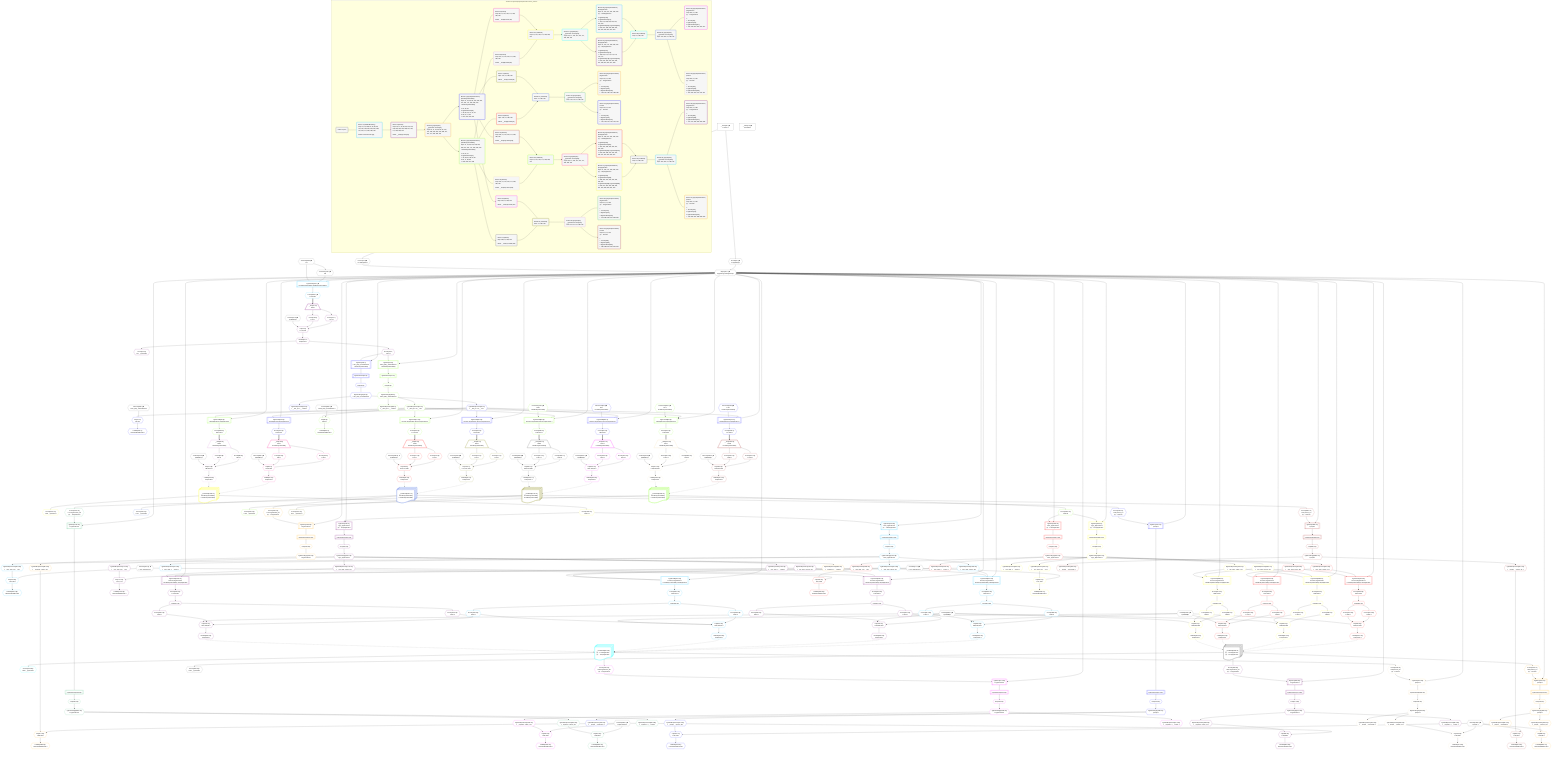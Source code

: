 %%{init: {'themeVariables': { 'fontSize': '12px'}}}%%
graph TD
    classDef path fill:#eee,stroke:#000,color:#000
    classDef plan fill:#fff,stroke-width:1px,color:#000
    classDef itemplan fill:#fff,stroke-width:2px,color:#000
    classDef unbatchedplan fill:#dff,stroke-width:1px,color:#000
    classDef sideeffectplan fill:#fcc,stroke-width:2px,color:#000
    classDef bucket fill:#f6f6f6,color:#000,stroke-width:2px,text-align:left

    subgraph "Buckets for queries/polymorphic/vulns.union_owners"
    Bucket0("Bucket 0 (root)"):::bucket
    Bucket1("Bucket 1 (nullableBoundary)<br />Deps: 11, 12, 538, 19, 39, 56, 95, 123, 100, 128, 235, 263, 240, 268, 157, 291, 171, 296, 185, 190<br /><br />ROOT Connectionᐸ8ᐳ[12]"):::bucket
    Bucket2("Bucket 2 (listItem)<br />Deps: 19, 11, 39, 56, 95, 123, 100, 128, 235, 263, 240, 268, 157, 291, 171, 296, 185, 190<br /><br />ROOT __Item{2}ᐸ529ᐳ[15]"):::bucket
    Bucket3("Bucket 3 (polymorphic)<br />__typename: Access[22]<br />Deps: 22, 11, 23, 39, 56, 95, 123, 100, 128, 235, 263, 240, 268, 157, 291, 171, 296, 185, 190"):::bucket
    Bucket4("Bucket 4 (polymorphicPartition)<br />|FirstPartyVulnerability<br />Deps: 11, 23, 39, 95, 123, 235, 263, 157, 291, 171, 296, 185, 190<br />ᐳFirstPartyVulnerability<br /><br />1: 24, 48, 53<br />2: PgSelectRows[29]<br />ᐳ: 28, 30, 40, 41, 42, 43<br />3: 49, 54, 77, 80<br />ᐳ: 521, 522, 523, 524"):::bucket
    Bucket5("Bucket 5 (polymorphicPartition)<br />|ThirdPartyVulnerability<br />Deps: 11, 23, 56, 100, 128, 240, 268, 157, 291, 171, 296, 185, 190<br />ᐳThirdPartyVulnerability<br /><br />1: 32, 65, 70<br />2: PgSelectRows[37]<br />ᐳ: 36, 38, 57, 58, 59, 60<br />3: 66, 71, 83, 86<br />ᐳ: 525, 526, 527, 528"):::bucket
    Bucket6("Bucket 6 (listItem)<br />Deps: 95, 11, 157, 291, 171, 296, 185, 190<br /><br />ROOT __Item{6}ᐸ521ᐳ[78]"):::bucket
    Bucket7("Bucket 7 (listItem)<br />Deps: 123, 11, 185, 190<br /><br />ROOT __Item{7}ᐸ522ᐳ[81]"):::bucket
    Bucket8("Bucket 8 (listItem)<br />Deps: 100, 11, 157, 291, 171, 296, 185, 190<br /><br />ROOT __Item{8}ᐸ525ᐳ[84]"):::bucket
    Bucket9("Bucket 9 (listItem)<br />Deps: 128, 11, 185, 190<br /><br />ROOT __Item{9}ᐸ526ᐳ[87]"):::bucket
    Bucket10("Bucket 10 (combined)<br />Deps: 11, 157, 291, 171, 296, 185, 190"):::bucket
    Bucket11("Bucket 11 (polymorphic)<br />__typename: Access[104]<br />Deps: 104, 11, 105, 157, 291, 171, 296, 185, 190"):::bucket
    Bucket12("Bucket 12 (combined)<br />Deps: 11, 185, 190"):::bucket
    Bucket13("Bucket 13 (polymorphic)<br />__typename: Access[132]<br />Deps: 132, 131, 11, 185, 190"):::bucket
    Bucket14("Bucket 14 (listItem)<br />Deps: 235, 11, 157, 291, 171, 296, 185, 190<br /><br />ROOT __Item{14}ᐸ523ᐳ[149]"):::bucket
    Bucket15("Bucket 15 (listItem)<br />Deps: 263, 11, 185, 190<br /><br />ROOT __Item{15}ᐸ524ᐳ[151]"):::bucket
    Bucket16("Bucket 16 (listItem)<br />Deps: 240, 11, 157, 291, 171, 296, 185, 190<br /><br />ROOT __Item{16}ᐸ527ᐳ[153]"):::bucket
    Bucket17("Bucket 17 (listItem)<br />Deps: 268, 11, 185, 190<br /><br />ROOT __Item{17}ᐸ528ᐳ[155]"):::bucket
    Bucket18("Bucket 18 (polymorphicPartition)<br />|AwsApplication<br />Deps: 11, 105, 157, 291, 185, 190<br />(2) ...ᐳAwsApplication<br /><br />1: PgSelect[106]<br />2: PgSelectRows[111]<br />ᐳ: 110, 112, 158, 159, 160, 161, 162, 163<br />3: PgUnionAll[164], PgUnionAll[202]<br />ᐳ: 530, 531, 168, 206, 289, 290, 292, 293, 299, 300, 302, 303"):::bucket
    Bucket19("Bucket 19 (polymorphicPartition)<br />|GcpApplication<br />Deps: 11, 105, 171, 296, 185, 190<br />(2) ...ᐳGcpApplication<br /><br />1: PgSelect[114]<br />2: PgSelectRows[119]<br />ᐳ: 118, 120, 172, 173, 174, 175, 176, 177<br />3: PgUnionAll[178], PgUnionAll[216]<br />ᐳ: 532, 533, 182, 220, 294, 295, 297, 298, 304, 305, 307, 308"):::bucket
    Bucket20("Bucket 20 (polymorphicPartition)<br />|Organization<br />Deps: 131, 11, 185<br />(2) ...ᐳOrganization<br /><br />1: <br />ᐳ: Access[133]<br />2: PgSelect[134]<br />3: PgSelectRows[139]<br />ᐳ: 138, 140, 186, 187, 188, 189"):::bucket
    Bucket21("Bucket 21 (polymorphicPartition)<br />|Person<br />Deps: 131, 11, 190<br />(2) ...ᐳPerson<br /><br />1: <br />ᐳ: Access[141]<br />2: PgSelect[142]<br />3: PgSelectRows[147]<br />ᐳ: 146, 148, 191, 192, 193, 194"):::bucket
    Bucket22("Bucket 22 (combined)<br />Deps: 11, 157, 291, 171, 296, 185, 190"):::bucket
    Bucket23("Bucket 23 (polymorphic)<br />__typename: Access[244]<br />Deps: 244, 11, 245, 157, 291, 171, 296, 185, 190"):::bucket
    Bucket24("Bucket 24 (combined)<br />Deps: 11, 185, 190"):::bucket
    Bucket25("Bucket 25 (polymorphic)<br />__typename: Access[272]<br />Deps: 272, 271, 11, 185, 190"):::bucket
    Bucket26("Bucket 26 (polymorphicPartition)<br />|AwsApplication<br />Deps: 11, 245, 157, 291, 185, 190<br />(2) ...ᐳAwsApplication<br /><br />1: PgSelect[246]<br />2: PgSelectRows[251]<br />ᐳ: 250, 252, 328, 329, 330, 331, 332, 333<br />3: PgUnionAll[334], PgUnionAll[372]<br />ᐳ: 534, 535, 338, 376, 443, 444, 446, 447, 453, 454, 456, 457"):::bucket
    Bucket27("Bucket 27 (polymorphicPartition)<br />|GcpApplication<br />Deps: 11, 245, 171, 296, 185, 190<br />(2) ...ᐳGcpApplication<br /><br />1: PgSelect[254]<br />2: PgSelectRows[259]<br />ᐳ: 258, 260, 342, 343, 344, 345, 346, 347<br />3: PgUnionAll[348], PgUnionAll[386]<br />ᐳ: 536, 537, 352, 390, 448, 449, 451, 452, 458, 459, 461, 462"):::bucket
    Bucket28("Bucket 28 (combined)<br />Deps: 11, 185, 190"):::bucket
    Bucket29("Bucket 29 (polymorphic)<br />__typename: Access[310]<br />Deps: 310, 309, 11, 185, 190"):::bucket
    Bucket30("Bucket 30 (polymorphicPartition)<br />|Organization<br />Deps: 271, 11, 185<br />(2) ...ᐳOrganization<br /><br />1: <br />ᐳ: Access[273]<br />2: PgSelect[274]<br />3: PgSelectRows[279]<br />ᐳ: 278, 280, 356, 357, 358, 359"):::bucket
    Bucket31("Bucket 31 (polymorphicPartition)<br />|Person<br />Deps: 271, 11, 190<br />(2) ...ᐳPerson<br /><br />1: <br />ᐳ: Access[281]<br />2: PgSelect[282]<br />3: PgSelectRows[287]<br />ᐳ: 286, 288, 361, 362, 363, 364"):::bucket
    Bucket32("Bucket 32 (polymorphicPartition)<br />|Organization<br />Deps: 309, 11, 185<br />(4) ...ᐳOrganization<br /><br />1: <br />ᐳ: Access[311]<br />2: PgSelect[312]<br />3: PgSelectRows[317]<br />ᐳ: 316, 318, 404, 405, 406, 407"):::bucket
    Bucket33("Bucket 33 (polymorphicPartition)<br />|Person<br />Deps: 309, 11, 190<br />(4) ...ᐳPerson<br /><br />1: <br />ᐳ: Access[319]<br />2: PgSelect[320]<br />3: PgSelectRows[325]<br />ᐳ: 324, 326, 409, 410, 411, 412"):::bucket
    Bucket34("Bucket 34 (combined)<br />Deps: 11, 185, 190"):::bucket
    Bucket35("Bucket 35 (polymorphic)<br />__typename: Access[464]<br />Deps: 464, 463, 11, 185, 190"):::bucket
    Bucket36("Bucket 36 (polymorphicPartition)<br />|Organization<br />Deps: 463, 11, 185<br />(4) ...ᐳOrganization<br /><br />1: <br />ᐳ: Access[465]<br />2: PgSelect[466]<br />3: PgSelectRows[471]<br />ᐳ: 470, 472, 482, 483, 484, 485"):::bucket
    Bucket37("Bucket 37 (polymorphicPartition)<br />|Person<br />Deps: 463, 11, 190<br />(4) ...ᐳPerson<br /><br />1: <br />ᐳ: Access[473]<br />2: PgSelect[474]<br />3: PgSelectRows[479]<br />ᐳ: 478, 480, 487, 488, 489, 490"):::bucket
    end
    Bucket0 --> Bucket1
    Bucket1 --> Bucket2
    Bucket2 --> Bucket3
    Bucket3 --> Bucket4 & Bucket5
    Bucket4 --> Bucket6 & Bucket7 & Bucket14 & Bucket15
    Bucket5 --> Bucket8 & Bucket9 & Bucket16 & Bucket17
    Bucket6 --> Bucket10
    Bucket7 --> Bucket12
    Bucket8 --> Bucket10
    Bucket9 --> Bucket12
    Bucket10 --> Bucket11
    Bucket11 --> Bucket18 & Bucket19
    Bucket12 --> Bucket13
    Bucket13 --> Bucket20 & Bucket21
    Bucket14 --> Bucket22
    Bucket15 --> Bucket24
    Bucket16 --> Bucket22
    Bucket17 --> Bucket24
    Bucket18 --> Bucket28
    Bucket19 --> Bucket28
    Bucket22 --> Bucket23
    Bucket23 --> Bucket26 & Bucket27
    Bucket24 --> Bucket25
    Bucket25 --> Bucket30 & Bucket31
    Bucket26 --> Bucket34
    Bucket27 --> Bucket34
    Bucket28 --> Bucket29
    Bucket29 --> Bucket32 & Bucket33
    Bucket34 --> Bucket35
    Bucket35 --> Bucket36 & Bucket37

    %% plan dependencies
    Object11{{"Object[11∈0] ➊<br />ᐸ{pgSettings,withPgClient}ᐳ"}}:::plan
    Access9{{"Access[9∈0] ➊<br />ᐸ2.pgSettingsᐳ"}}:::plan
    Access10{{"Access[10∈0] ➊<br />ᐸ2.withPgClientᐳ"}}:::plan
    Access9 & Access10 --> Object11
    __Value2["__Value[2∈0] ➊<br />ᐸcontextᐳ"]:::plan
    __Value2 --> Access9
    __Value2 --> Access10
    Connection12{{"Connection[12∈0] ➊<br />ᐸ8ᐳ"}}:::plan
    Constant538{{"Constant[538∈0] ➊<br />ᐸ2ᐳ"}}:::plan
    Constant538 --> Connection12
    __Value4["__Value[4∈0] ➊<br />ᐸrootValueᐳ"]:::plan
    Constant19{{"Constant[19∈0] ➊<br />ᐸ[HIDDEN]ᐳ"}}:::plan
    Constant39{{"Constant[39∈0] ➊<br />ᐸ'first_party_vulnerabilities'ᐳ"}}:::plan
    Constant56{{"Constant[56∈0] ➊<br />ᐸ'third_party_vulnerabilities'ᐳ"}}:::plan
    Constant95{{"Constant[95∈0] ➊<br />ᐸ[HIDDEN]ᐳ"}}:::plan
    Constant100{{"Constant[100∈0] ➊<br />ᐸ[HIDDEN]ᐳ"}}:::plan
    Constant123{{"Constant[123∈0] ➊<br />ᐸ[HIDDEN]ᐳ"}}:::plan
    Constant128{{"Constant[128∈0] ➊<br />ᐸ[HIDDEN]ᐳ"}}:::plan
    Constant157{{"Constant[157∈0] ➊<br />ᐸ'aws_applications'ᐳ"}}:::plan
    Constant171{{"Constant[171∈0] ➊<br />ᐸ'gcp_applications'ᐳ"}}:::plan
    Constant185{{"Constant[185∈0] ➊<br />ᐸ'organizations'ᐳ"}}:::plan
    Constant190{{"Constant[190∈0] ➊<br />ᐸ'people'ᐳ"}}:::plan
    Constant235{{"Constant[235∈0] ➊<br />ᐸ[HIDDEN]ᐳ"}}:::plan
    Constant240{{"Constant[240∈0] ➊<br />ᐸ[HIDDEN]ᐳ"}}:::plan
    Constant263{{"Constant[263∈0] ➊<br />ᐸ[HIDDEN]ᐳ"}}:::plan
    Constant268{{"Constant[268∈0] ➊<br />ᐸ[HIDDEN]ᐳ"}}:::plan
    Constant291{{"Constant[291∈0] ➊<br />ᐸ[HIDDEN]ᐳ"}}:::plan
    Constant296{{"Constant[296∈0] ➊<br />ᐸ[HIDDEN]ᐳ"}}:::plan
    PgUnionAll13[["PgUnionAll[13∈1] ➊<br />ᐸFirstPartyVulnerability,ThirdPartyVulnerabilityᐳ"]]:::plan
    Object11 & Connection12 & Constant538 --> PgUnionAll13
    Access529{{"Access[529∈1] ➊<br />ᐸ13.itemsᐳ"}}:::plan
    PgUnionAll13 --> Access529
    List20{{"List[20∈2]<br />ᐸ17,18,19ᐳ"}}:::plan
    Access17{{"Access[17∈2]<br />ᐸ15.0ᐳ"}}:::plan
    Access18{{"Access[18∈2]<br />ᐸ15.1ᐳ"}}:::plan
    Access17 & Access18 & Constant19 --> List20
    __Item15[/"__Item[15∈2]<br />ᐸ529ᐳ"\]:::itemplan
    Access529 ==> __Item15
    __Item15 --> Access17
    __Item15 --> Access18
    Lambda21{{"Lambda[21∈2]<br />ᐸtoSpecifierᐳ"}}:::plan
    List20 --> Lambda21
    Access22{{"Access[22∈2]<br />ᐸ21.__typenameᐳ"}}:::plan
    Lambda21 --> Access22
    Access23{{"Access[23∈2]<br />ᐸ21.idᐳ"}}:::plan
    Lambda21 --> Access23
    PgUnionAll77[["PgUnionAll[77∈4]^<br />ᐸAwsApplication,GcpApplicationᐳ"]]:::plan
    PgClassExpression40{{"PgClassExpression[40∈4]^<br />ᐸ__first_pa...ies__.”id”ᐳ"}}:::plan
    Connection48{{"Connection[48∈4] ➊<br />ᐸ44ᐳ<br />ᐳFirstPartyVulnerability"}}:::plan
    Object11 & PgClassExpression40 & Connection48 --> PgUnionAll77
    PgUnionAll80[["PgUnionAll[80∈4]^<br />ᐸPerson,Organization,Person,Organizationᐳ"]]:::plan
    Connection53{{"Connection[53∈4] ➊<br />ᐸ51ᐳ<br />ᐳFirstPartyVulnerability"}}:::plan
    Object11 & PgClassExpression40 & Connection53 --> PgUnionAll80
    PgSelect24[["PgSelect[24∈4]<br />ᐸfirst_party_vulnerabilitiesᐳ<br />ᐳFirstPartyVulnerability"]]:::plan
    Object11 & Access23 --> PgSelect24
    List41{{"List[41∈4]^<br />ᐸ39,40ᐳ"}}:::plan
    Constant39 & PgClassExpression40 --> List41
    PgUnionAll49[["PgUnionAll[49∈4]^<br />ᐸAwsApplication,GcpApplicationᐳ"]]:::plan
    Object11 & PgClassExpression40 --> PgUnionAll49
    PgUnionAll54[["PgUnionAll[54∈4]^<br />ᐸPerson,Organization,Person,Organizationᐳ"]]:::plan
    Object11 & PgClassExpression40 --> PgUnionAll54
    First28{{"First[28∈4]^"}}:::plan
    PgSelectRows29[["PgSelectRows[29∈4]^"]]:::plan
    PgSelectRows29 --> First28
    PgSelect24 --> PgSelectRows29
    PgSelectSingle30{{"PgSelectSingle[30∈4]^<br />ᐸfirst_party_vulnerabilitiesᐳ"}}:::plan
    First28 --> PgSelectSingle30
    PgSelectSingle30 --> PgClassExpression40
    Lambda42{{"Lambda[42∈4]^<br />ᐸbase64JSONEncodeᐳ"}}:::plan
    List41 --> Lambda42
    PgClassExpression43{{"PgClassExpression[43∈4]^<br />ᐸ__first_pa...s__.”name”ᐳ"}}:::plan
    PgSelectSingle30 --> PgClassExpression43
    Access521{{"Access[521∈4]^<br />ᐸ49.itemsᐳ"}}:::plan
    PgUnionAll49 --> Access521
    Access522{{"Access[522∈4]^<br />ᐸ54.itemsᐳ"}}:::plan
    PgUnionAll54 --> Access522
    Access523{{"Access[523∈4]^<br />ᐸ77.itemsᐳ"}}:::plan
    PgUnionAll77 --> Access523
    Access524{{"Access[524∈4]^<br />ᐸ80.itemsᐳ"}}:::plan
    PgUnionAll80 --> Access524
    PgUnionAll83[["PgUnionAll[83∈5]^<br />ᐸAwsApplication,GcpApplicationᐳ"]]:::plan
    PgClassExpression57{{"PgClassExpression[57∈5]^<br />ᐸ__third_pa...ies__.”id”ᐳ"}}:::plan
    Connection65{{"Connection[65∈5] ➊<br />ᐸ61ᐳ<br />ᐳThirdPartyVulnerability"}}:::plan
    Object11 & PgClassExpression57 & Connection65 --> PgUnionAll83
    PgUnionAll86[["PgUnionAll[86∈5]^<br />ᐸPerson,Organization,Person,Organizationᐳ"]]:::plan
    Connection70{{"Connection[70∈5] ➊<br />ᐸ68ᐳ<br />ᐳThirdPartyVulnerability"}}:::plan
    Object11 & PgClassExpression57 & Connection70 --> PgUnionAll86
    PgSelect32[["PgSelect[32∈5]<br />ᐸthird_party_vulnerabilitiesᐳ<br />ᐳThirdPartyVulnerability"]]:::plan
    Object11 & Access23 --> PgSelect32
    List58{{"List[58∈5]^<br />ᐸ56,57ᐳ"}}:::plan
    Constant56 & PgClassExpression57 --> List58
    PgUnionAll66[["PgUnionAll[66∈5]^<br />ᐸAwsApplication,GcpApplicationᐳ"]]:::plan
    Object11 & PgClassExpression57 --> PgUnionAll66
    PgUnionAll71[["PgUnionAll[71∈5]^<br />ᐸPerson,Organization,Person,Organizationᐳ"]]:::plan
    Object11 & PgClassExpression57 --> PgUnionAll71
    First36{{"First[36∈5]^"}}:::plan
    PgSelectRows37[["PgSelectRows[37∈5]^"]]:::plan
    PgSelectRows37 --> First36
    PgSelect32 --> PgSelectRows37
    PgSelectSingle38{{"PgSelectSingle[38∈5]^<br />ᐸthird_party_vulnerabilitiesᐳ"}}:::plan
    First36 --> PgSelectSingle38
    PgSelectSingle38 --> PgClassExpression57
    Lambda59{{"Lambda[59∈5]^<br />ᐸbase64JSONEncodeᐳ"}}:::plan
    List58 --> Lambda59
    PgClassExpression60{{"PgClassExpression[60∈5]^<br />ᐸ__third_pa...s__.”name”ᐳ"}}:::plan
    PgSelectSingle38 --> PgClassExpression60
    Access525{{"Access[525∈5]^<br />ᐸ66.itemsᐳ"}}:::plan
    PgUnionAll66 --> Access525
    Access526{{"Access[526∈5]^<br />ᐸ71.itemsᐳ"}}:::plan
    PgUnionAll71 --> Access526
    Access527{{"Access[527∈5]^<br />ᐸ83.itemsᐳ"}}:::plan
    PgUnionAll83 --> Access527
    Access528{{"Access[528∈5]^<br />ᐸ86.itemsᐳ"}}:::plan
    PgUnionAll86 --> Access528
    List96{{"List[96∈6]^<br />ᐸ93,94,95ᐳ"}}:::plan
    Access93{{"Access[93∈6]^<br />ᐸ78.0ᐳ"}}:::plan
    Access94{{"Access[94∈6]^<br />ᐸ78.1ᐳ"}}:::plan
    Access93 & Access94 & Constant95 --> List96
    __Item78[/"__Item[78∈6]<br />ᐸ521ᐳ<br />ᐳFirstPartyVulnerability"\]:::itemplan
    Access521 ==> __Item78
    __Item78 --> Access93
    __Item78 --> Access94
    Lambda97{{"Lambda[97∈6]^<br />ᐸtoSpecifierᐳ"}}:::plan
    List96 --> Lambda97
    List124{{"List[124∈7]^<br />ᐸ121,122,123ᐳ"}}:::plan
    Access121{{"Access[121∈7]^<br />ᐸ81.0ᐳ"}}:::plan
    Access122{{"Access[122∈7]^<br />ᐸ81.1ᐳ"}}:::plan
    Access121 & Access122 & Constant123 --> List124
    __Item81[/"__Item[81∈7]<br />ᐸ522ᐳ<br />ᐳFirstPartyVulnerability"\]:::itemplan
    Access522 ==> __Item81
    __Item81 --> Access121
    __Item81 --> Access122
    Lambda125{{"Lambda[125∈7]^<br />ᐸtoSpecifierᐳ"}}:::plan
    List124 --> Lambda125
    List101{{"List[101∈8]^<br />ᐸ98,99,100ᐳ"}}:::plan
    Access98{{"Access[98∈8]^<br />ᐸ84.0ᐳ"}}:::plan
    Access99{{"Access[99∈8]^<br />ᐸ84.1ᐳ"}}:::plan
    Access98 & Access99 & Constant100 --> List101
    __Item84[/"__Item[84∈8]<br />ᐸ525ᐳ<br />ᐳThirdPartyVulnerability"\]:::itemplan
    Access525 ==> __Item84
    __Item84 --> Access98
    __Item84 --> Access99
    Lambda102{{"Lambda[102∈8]^<br />ᐸtoSpecifierᐳ"}}:::plan
    List101 --> Lambda102
    List129{{"List[129∈9]^<br />ᐸ126,127,128ᐳ"}}:::plan
    Access126{{"Access[126∈9]^<br />ᐸ87.0ᐳ"}}:::plan
    Access127{{"Access[127∈9]^<br />ᐸ87.1ᐳ"}}:::plan
    Access126 & Access127 & Constant128 --> List129
    __Item87[/"__Item[87∈9]<br />ᐸ526ᐳ<br />ᐳThirdPartyVulnerability"\]:::itemplan
    Access526 ==> __Item87
    __Item87 --> Access126
    __Item87 --> Access127
    Lambda130{{"Lambda[130∈9]^<br />ᐸtoSpecifierᐳ"}}:::plan
    List129 --> Lambda130
    Access104{{"Access[104∈10]^<br />ᐸ103.__typenameᐳ"}}:::plan
    __Value103:::plan@{shape: docs, label: "__Combined[103∈10]<br />ᐳFirstPartyVulnerability<br />ᐳThirdPartyVulnerability"}
    __Value103 --> Access104
    Access105{{"Access[105∈10]^<br />ᐸ103.idᐳ"}}:::plan
    __Value103 --> Access105
    Access132{{"Access[132∈12]^<br />ᐸ131.__typenameᐳ"}}:::plan
    __Value131:::plan@{shape: docs, label: "__Combined[131∈12]<br />ᐳFirstPartyVulnerability<br />ᐳThirdPartyVulnerability"}
    __Value131 --> Access132
    List236{{"List[236∈14]^<br />ᐸ233,234,235ᐳ"}}:::plan
    Access233{{"Access[233∈14]^<br />ᐸ149.0ᐳ"}}:::plan
    Access234{{"Access[234∈14]^<br />ᐸ149.1ᐳ"}}:::plan
    Access233 & Access234 & Constant235 --> List236
    __Item149[/"__Item[149∈14]<br />ᐸ523ᐳ<br />ᐳFirstPartyVulnerability"\]:::itemplan
    Access523 ==> __Item149
    __Item149 --> Access233
    __Item149 --> Access234
    Lambda237{{"Lambda[237∈14]^<br />ᐸtoSpecifierᐳ"}}:::plan
    List236 --> Lambda237
    List264{{"List[264∈15]^<br />ᐸ261,262,263ᐳ"}}:::plan
    Access261{{"Access[261∈15]^<br />ᐸ151.0ᐳ"}}:::plan
    Access262{{"Access[262∈15]^<br />ᐸ151.1ᐳ"}}:::plan
    Access261 & Access262 & Constant263 --> List264
    __Item151[/"__Item[151∈15]<br />ᐸ524ᐳ<br />ᐳFirstPartyVulnerability"\]:::itemplan
    Access524 ==> __Item151
    __Item151 --> Access261
    __Item151 --> Access262
    Lambda265{{"Lambda[265∈15]^<br />ᐸtoSpecifierᐳ"}}:::plan
    List264 --> Lambda265
    List241{{"List[241∈16]^<br />ᐸ238,239,240ᐳ"}}:::plan
    Access238{{"Access[238∈16]^<br />ᐸ153.0ᐳ"}}:::plan
    Access239{{"Access[239∈16]^<br />ᐸ153.1ᐳ"}}:::plan
    Access238 & Access239 & Constant240 --> List241
    __Item153[/"__Item[153∈16]<br />ᐸ527ᐳ<br />ᐳThirdPartyVulnerability"\]:::itemplan
    Access527 ==> __Item153
    __Item153 --> Access238
    __Item153 --> Access239
    Lambda242{{"Lambda[242∈16]^<br />ᐸtoSpecifierᐳ"}}:::plan
    List241 --> Lambda242
    List269{{"List[269∈17]^<br />ᐸ266,267,268ᐳ"}}:::plan
    Access266{{"Access[266∈17]^<br />ᐸ155.0ᐳ"}}:::plan
    Access267{{"Access[267∈17]^<br />ᐸ155.1ᐳ"}}:::plan
    Access266 & Access267 & Constant268 --> List269
    __Item155[/"__Item[155∈17]<br />ᐸ528ᐳ<br />ᐳThirdPartyVulnerability"\]:::itemplan
    Access528 ==> __Item155
    __Item155 --> Access266
    __Item155 --> Access267
    Lambda270{{"Lambda[270∈17]^<br />ᐸtoSpecifierᐳ"}}:::plan
    List269 --> Lambda270
    PgUnionAll164[["PgUnionAll[164∈18]<br />ᐸPerson,Organizationᐳ<br />ᐳFirstPartyVulnerabilityᐳAwsApplication"]]:::plan
    PgClassExpression162{{"PgClassExpression[162∈18]^<br />ᐸ__aws_appl...person_id”ᐳ"}}:::plan
    PgClassExpression163{{"PgClassExpression[163∈18]^<br />ᐸ__aws_appl...zation_id”ᐳ"}}:::plan
    Object11 & PgClassExpression162 & PgClassExpression163 --> PgUnionAll164
    PgUnionAll202[["PgUnionAll[202∈18]<br />ᐸPerson,Organizationᐳ<br />ᐳThirdPartyVulnerabilityᐳAwsApplication"]]:::plan
    Object11 & PgClassExpression162 & PgClassExpression163 --> PgUnionAll202
    List292{{"List[292∈18]^<br />ᐸ289,290,291ᐳ"}}:::plan
    Access289{{"Access[289∈18]^<br />ᐸ168.0ᐳ"}}:::plan
    Access290{{"Access[290∈18]^<br />ᐸ168.1ᐳ"}}:::plan
    Access289 & Access290 & Constant291 --> List292
    List302{{"List[302∈18]^<br />ᐸ299,300,291ᐳ"}}:::plan
    Access299{{"Access[299∈18]^<br />ᐸ206.0ᐳ"}}:::plan
    Access300{{"Access[300∈18]^<br />ᐸ206.1ᐳ"}}:::plan
    Access299 & Access300 & Constant291 --> List302
    PgSelect106[["PgSelect[106∈18]<br />ᐸaws_applicationsᐳ<br />(2) ...ᐳAwsApplication"]]:::plan
    Object11 & Access105 --> PgSelect106
    List159{{"List[159∈18]^<br />ᐸ157,158ᐳ"}}:::plan
    PgClassExpression158{{"PgClassExpression[158∈18]^<br />ᐸ__aws_appl...ons__.”id”ᐳ"}}:::plan
    Constant157 & PgClassExpression158 --> List159
    First110{{"First[110∈18]^"}}:::plan
    PgSelectRows111[["PgSelectRows[111∈18]^"]]:::plan
    PgSelectRows111 --> First110
    PgSelect106 --> PgSelectRows111
    PgSelectSingle112{{"PgSelectSingle[112∈18]^<br />ᐸaws_applicationsᐳ"}}:::plan
    First110 --> PgSelectSingle112
    PgSelectSingle112 --> PgClassExpression158
    Lambda160{{"Lambda[160∈18]^<br />ᐸbase64JSONEncodeᐳ"}}:::plan
    List159 --> Lambda160
    PgClassExpression161{{"PgClassExpression[161∈18]^<br />ᐸ__aws_appl...s__.”name”ᐳ"}}:::plan
    PgSelectSingle112 --> PgClassExpression161
    PgSelectSingle112 --> PgClassExpression162
    PgSelectSingle112 --> PgClassExpression163
    First168{{"First[168∈18]^"}}:::plan
    Access530{{"Access[530∈18]^<br />ᐸ164.itemsᐳ"}}:::plan
    Access530 --> First168
    First206{{"First[206∈18]^"}}:::plan
    Access531{{"Access[531∈18]^<br />ᐸ202.itemsᐳ"}}:::plan
    Access531 --> First206
    First168 --> Access289
    First168 --> Access290
    Lambda293{{"Lambda[293∈18]^<br />ᐸtoSpecifierᐳ"}}:::plan
    List292 --> Lambda293
    First206 --> Access299
    First206 --> Access300
    Lambda303{{"Lambda[303∈18]^<br />ᐸtoSpecifierᐳ"}}:::plan
    List302 --> Lambda303
    PgUnionAll164 --> Access530
    PgUnionAll202 --> Access531
    PgUnionAll178[["PgUnionAll[178∈19]<br />ᐸPerson,Organizationᐳ<br />ᐳFirstPartyVulnerabilityᐳGcpApplication"]]:::plan
    PgClassExpression176{{"PgClassExpression[176∈19]^<br />ᐸ__gcp_appl...person_id”ᐳ"}}:::plan
    PgClassExpression177{{"PgClassExpression[177∈19]^<br />ᐸ__gcp_appl...zation_id”ᐳ"}}:::plan
    Object11 & PgClassExpression176 & PgClassExpression177 --> PgUnionAll178
    PgUnionAll216[["PgUnionAll[216∈19]<br />ᐸPerson,Organizationᐳ<br />ᐳThirdPartyVulnerabilityᐳGcpApplication"]]:::plan
    Object11 & PgClassExpression176 & PgClassExpression177 --> PgUnionAll216
    List297{{"List[297∈19]^<br />ᐸ294,295,296ᐳ"}}:::plan
    Access294{{"Access[294∈19]^<br />ᐸ182.0ᐳ"}}:::plan
    Access295{{"Access[295∈19]^<br />ᐸ182.1ᐳ"}}:::plan
    Access294 & Access295 & Constant296 --> List297
    List307{{"List[307∈19]^<br />ᐸ304,305,296ᐳ"}}:::plan
    Access304{{"Access[304∈19]^<br />ᐸ220.0ᐳ"}}:::plan
    Access305{{"Access[305∈19]^<br />ᐸ220.1ᐳ"}}:::plan
    Access304 & Access305 & Constant296 --> List307
    PgSelect114[["PgSelect[114∈19]<br />ᐸgcp_applicationsᐳ<br />(2) ...ᐳGcpApplication"]]:::plan
    Object11 & Access105 --> PgSelect114
    List173{{"List[173∈19]^<br />ᐸ171,172ᐳ"}}:::plan
    PgClassExpression172{{"PgClassExpression[172∈19]^<br />ᐸ__gcp_appl...ons__.”id”ᐳ"}}:::plan
    Constant171 & PgClassExpression172 --> List173
    First118{{"First[118∈19]^"}}:::plan
    PgSelectRows119[["PgSelectRows[119∈19]^"]]:::plan
    PgSelectRows119 --> First118
    PgSelect114 --> PgSelectRows119
    PgSelectSingle120{{"PgSelectSingle[120∈19]^<br />ᐸgcp_applicationsᐳ"}}:::plan
    First118 --> PgSelectSingle120
    PgSelectSingle120 --> PgClassExpression172
    Lambda174{{"Lambda[174∈19]^<br />ᐸbase64JSONEncodeᐳ"}}:::plan
    List173 --> Lambda174
    PgClassExpression175{{"PgClassExpression[175∈19]^<br />ᐸ__gcp_appl...s__.”name”ᐳ"}}:::plan
    PgSelectSingle120 --> PgClassExpression175
    PgSelectSingle120 --> PgClassExpression176
    PgSelectSingle120 --> PgClassExpression177
    First182{{"First[182∈19]^"}}:::plan
    Access532{{"Access[532∈19]^<br />ᐸ178.itemsᐳ"}}:::plan
    Access532 --> First182
    First220{{"First[220∈19]^"}}:::plan
    Access533{{"Access[533∈19]^<br />ᐸ216.itemsᐳ"}}:::plan
    Access533 --> First220
    First182 --> Access294
    First182 --> Access295
    Lambda298{{"Lambda[298∈19]^<br />ᐸtoSpecifierᐳ"}}:::plan
    List297 --> Lambda298
    First220 --> Access304
    First220 --> Access305
    Lambda308{{"Lambda[308∈19]^<br />ᐸtoSpecifierᐳ"}}:::plan
    List307 --> Lambda308
    PgUnionAll178 --> Access532
    PgUnionAll216 --> Access533
    PgSelect134[["PgSelect[134∈20]^<br />ᐸorganizationsᐳ"]]:::plan
    Access133{{"Access[133∈20]<br />ᐸ131.organization_idᐳ<br />(2) ...ᐳOrganization"}}:::plan
    Object11 & Access133 --> PgSelect134
    List187{{"List[187∈20]^<br />ᐸ185,186ᐳ"}}:::plan
    PgClassExpression186{{"PgClassExpression[186∈20]^<br />ᐸ__organiza...zation_id”ᐳ"}}:::plan
    Constant185 & PgClassExpression186 --> List187
    __Value131 --> Access133
    First138{{"First[138∈20]^"}}:::plan
    PgSelectRows139[["PgSelectRows[139∈20]^"]]:::plan
    PgSelectRows139 --> First138
    PgSelect134 --> PgSelectRows139
    PgSelectSingle140{{"PgSelectSingle[140∈20]^<br />ᐸorganizationsᐳ"}}:::plan
    First138 --> PgSelectSingle140
    PgSelectSingle140 --> PgClassExpression186
    Lambda188{{"Lambda[188∈20]^<br />ᐸbase64JSONEncodeᐳ"}}:::plan
    List187 --> Lambda188
    PgClassExpression189{{"PgClassExpression[189∈20]^<br />ᐸ__organiza...s__.”name”ᐳ"}}:::plan
    PgSelectSingle140 --> PgClassExpression189
    PgSelect142[["PgSelect[142∈21]^<br />ᐸpeopleᐳ"]]:::plan
    Access141{{"Access[141∈21]<br />ᐸ131.person_idᐳ<br />(2) ...ᐳPerson"}}:::plan
    Object11 & Access141 --> PgSelect142
    List192{{"List[192∈21]^<br />ᐸ190,191ᐳ"}}:::plan
    PgClassExpression191{{"PgClassExpression[191∈21]^<br />ᐸ__people__.”person_id”ᐳ"}}:::plan
    Constant190 & PgClassExpression191 --> List192
    __Value131 --> Access141
    First146{{"First[146∈21]^"}}:::plan
    PgSelectRows147[["PgSelectRows[147∈21]^"]]:::plan
    PgSelectRows147 --> First146
    PgSelect142 --> PgSelectRows147
    PgSelectSingle148{{"PgSelectSingle[148∈21]^<br />ᐸpeopleᐳ"}}:::plan
    First146 --> PgSelectSingle148
    PgSelectSingle148 --> PgClassExpression191
    Lambda193{{"Lambda[193∈21]^<br />ᐸbase64JSONEncodeᐳ"}}:::plan
    List192 --> Lambda193
    PgClassExpression194{{"PgClassExpression[194∈21]^<br />ᐸ__people__.”username”ᐳ"}}:::plan
    PgSelectSingle148 --> PgClassExpression194
    Access244{{"Access[244∈22]^<br />ᐸ243.__typenameᐳ"}}:::plan
    __Value243:::plan@{shape: docs, label: "__Combined[243∈22]<br />ᐳFirstPartyVulnerability<br />ᐳThirdPartyVulnerability"}
    __Value243 --> Access244
    Access245{{"Access[245∈22]^<br />ᐸ243.idᐳ"}}:::plan
    __Value243 --> Access245
    Access272{{"Access[272∈24]^<br />ᐸ271.__typenameᐳ"}}:::plan
    __Value271:::plan@{shape: docs, label: "__Combined[271∈24]<br />ᐳFirstPartyVulnerability<br />ᐳThirdPartyVulnerability"}
    __Value271 --> Access272
    PgUnionAll334[["PgUnionAll[334∈26]<br />ᐸPerson,Organizationᐳ<br />ᐳFirstPartyVulnerabilityᐳAwsApplication"]]:::plan
    PgClassExpression332{{"PgClassExpression[332∈26]^<br />ᐸ__aws_appl...person_id”ᐳ"}}:::plan
    PgClassExpression333{{"PgClassExpression[333∈26]^<br />ᐸ__aws_appl...zation_id”ᐳ"}}:::plan
    Object11 & PgClassExpression332 & PgClassExpression333 --> PgUnionAll334
    PgUnionAll372[["PgUnionAll[372∈26]<br />ᐸPerson,Organizationᐳ<br />ᐳThirdPartyVulnerabilityᐳAwsApplication"]]:::plan
    Object11 & PgClassExpression332 & PgClassExpression333 --> PgUnionAll372
    List446{{"List[446∈26]^<br />ᐸ443,444,291ᐳ"}}:::plan
    Access443{{"Access[443∈26]^<br />ᐸ338.0ᐳ"}}:::plan
    Access444{{"Access[444∈26]^<br />ᐸ338.1ᐳ"}}:::plan
    Access443 & Access444 & Constant291 --> List446
    List456{{"List[456∈26]^<br />ᐸ453,454,291ᐳ"}}:::plan
    Access453{{"Access[453∈26]^<br />ᐸ376.0ᐳ"}}:::plan
    Access454{{"Access[454∈26]^<br />ᐸ376.1ᐳ"}}:::plan
    Access453 & Access454 & Constant291 --> List456
    PgSelect246[["PgSelect[246∈26]<br />ᐸaws_applicationsᐳ<br />(2) ...ᐳAwsApplication"]]:::plan
    Object11 & Access245 --> PgSelect246
    List329{{"List[329∈26]^<br />ᐸ157,328ᐳ"}}:::plan
    PgClassExpression328{{"PgClassExpression[328∈26]^<br />ᐸ__aws_appl...ons__.”id”ᐳ"}}:::plan
    Constant157 & PgClassExpression328 --> List329
    First250{{"First[250∈26]^"}}:::plan
    PgSelectRows251[["PgSelectRows[251∈26]^"]]:::plan
    PgSelectRows251 --> First250
    PgSelect246 --> PgSelectRows251
    PgSelectSingle252{{"PgSelectSingle[252∈26]^<br />ᐸaws_applicationsᐳ"}}:::plan
    First250 --> PgSelectSingle252
    PgSelectSingle252 --> PgClassExpression328
    Lambda330{{"Lambda[330∈26]^<br />ᐸbase64JSONEncodeᐳ"}}:::plan
    List329 --> Lambda330
    PgClassExpression331{{"PgClassExpression[331∈26]^<br />ᐸ__aws_appl...s__.”name”ᐳ"}}:::plan
    PgSelectSingle252 --> PgClassExpression331
    PgSelectSingle252 --> PgClassExpression332
    PgSelectSingle252 --> PgClassExpression333
    First338{{"First[338∈26]^"}}:::plan
    Access534{{"Access[534∈26]^<br />ᐸ334.itemsᐳ"}}:::plan
    Access534 --> First338
    First376{{"First[376∈26]^"}}:::plan
    Access535{{"Access[535∈26]^<br />ᐸ372.itemsᐳ"}}:::plan
    Access535 --> First376
    First338 --> Access443
    First338 --> Access444
    Lambda447{{"Lambda[447∈26]^<br />ᐸtoSpecifierᐳ"}}:::plan
    List446 --> Lambda447
    First376 --> Access453
    First376 --> Access454
    Lambda457{{"Lambda[457∈26]^<br />ᐸtoSpecifierᐳ"}}:::plan
    List456 --> Lambda457
    PgUnionAll334 --> Access534
    PgUnionAll372 --> Access535
    PgUnionAll348[["PgUnionAll[348∈27]<br />ᐸPerson,Organizationᐳ<br />ᐳFirstPartyVulnerabilityᐳGcpApplication"]]:::plan
    PgClassExpression346{{"PgClassExpression[346∈27]^<br />ᐸ__gcp_appl...person_id”ᐳ"}}:::plan
    PgClassExpression347{{"PgClassExpression[347∈27]^<br />ᐸ__gcp_appl...zation_id”ᐳ"}}:::plan
    Object11 & PgClassExpression346 & PgClassExpression347 --> PgUnionAll348
    PgUnionAll386[["PgUnionAll[386∈27]<br />ᐸPerson,Organizationᐳ<br />ᐳThirdPartyVulnerabilityᐳGcpApplication"]]:::plan
    Object11 & PgClassExpression346 & PgClassExpression347 --> PgUnionAll386
    List451{{"List[451∈27]^<br />ᐸ448,449,296ᐳ"}}:::plan
    Access448{{"Access[448∈27]^<br />ᐸ352.0ᐳ"}}:::plan
    Access449{{"Access[449∈27]^<br />ᐸ352.1ᐳ"}}:::plan
    Access448 & Access449 & Constant296 --> List451
    List461{{"List[461∈27]^<br />ᐸ458,459,296ᐳ"}}:::plan
    Access458{{"Access[458∈27]^<br />ᐸ390.0ᐳ"}}:::plan
    Access459{{"Access[459∈27]^<br />ᐸ390.1ᐳ"}}:::plan
    Access458 & Access459 & Constant296 --> List461
    PgSelect254[["PgSelect[254∈27]<br />ᐸgcp_applicationsᐳ<br />(2) ...ᐳGcpApplication"]]:::plan
    Object11 & Access245 --> PgSelect254
    List343{{"List[343∈27]^<br />ᐸ171,342ᐳ"}}:::plan
    PgClassExpression342{{"PgClassExpression[342∈27]^<br />ᐸ__gcp_appl...ons__.”id”ᐳ"}}:::plan
    Constant171 & PgClassExpression342 --> List343
    First258{{"First[258∈27]^"}}:::plan
    PgSelectRows259[["PgSelectRows[259∈27]^"]]:::plan
    PgSelectRows259 --> First258
    PgSelect254 --> PgSelectRows259
    PgSelectSingle260{{"PgSelectSingle[260∈27]^<br />ᐸgcp_applicationsᐳ"}}:::plan
    First258 --> PgSelectSingle260
    PgSelectSingle260 --> PgClassExpression342
    Lambda344{{"Lambda[344∈27]^<br />ᐸbase64JSONEncodeᐳ"}}:::plan
    List343 --> Lambda344
    PgClassExpression345{{"PgClassExpression[345∈27]^<br />ᐸ__gcp_appl...s__.”name”ᐳ"}}:::plan
    PgSelectSingle260 --> PgClassExpression345
    PgSelectSingle260 --> PgClassExpression346
    PgSelectSingle260 --> PgClassExpression347
    First352{{"First[352∈27]^"}}:::plan
    Access536{{"Access[536∈27]^<br />ᐸ348.itemsᐳ"}}:::plan
    Access536 --> First352
    First390{{"First[390∈27]^"}}:::plan
    Access537{{"Access[537∈27]^<br />ᐸ386.itemsᐳ"}}:::plan
    Access537 --> First390
    First352 --> Access448
    First352 --> Access449
    Lambda452{{"Lambda[452∈27]^<br />ᐸtoSpecifierᐳ"}}:::plan
    List451 --> Lambda452
    First390 --> Access458
    First390 --> Access459
    Lambda462{{"Lambda[462∈27]^<br />ᐸtoSpecifierᐳ"}}:::plan
    List461 --> Lambda462
    PgUnionAll348 --> Access536
    PgUnionAll386 --> Access537
    Access310{{"Access[310∈28]^<br />ᐸ309.__typenameᐳ"}}:::plan
    __Value309:::plan@{shape: docs, label: "__Combined[309∈28]<br />(2) ...ᐳAwsApplication<br />(2) ...ᐳGcpApplication"}
    __Value309 --> Access310
    PgSelect274[["PgSelect[274∈30]^<br />ᐸorganizationsᐳ"]]:::plan
    Access273{{"Access[273∈30]<br />ᐸ271.organization_idᐳ<br />(2) ...ᐳOrganization"}}:::plan
    Object11 & Access273 --> PgSelect274
    List357{{"List[357∈30]^<br />ᐸ185,356ᐳ"}}:::plan
    PgClassExpression356{{"PgClassExpression[356∈30]^<br />ᐸ__organiza...zation_id”ᐳ"}}:::plan
    Constant185 & PgClassExpression356 --> List357
    __Value271 --> Access273
    First278{{"First[278∈30]^"}}:::plan
    PgSelectRows279[["PgSelectRows[279∈30]^"]]:::plan
    PgSelectRows279 --> First278
    PgSelect274 --> PgSelectRows279
    PgSelectSingle280{{"PgSelectSingle[280∈30]^<br />ᐸorganizationsᐳ"}}:::plan
    First278 --> PgSelectSingle280
    PgSelectSingle280 --> PgClassExpression356
    Lambda358{{"Lambda[358∈30]^<br />ᐸbase64JSONEncodeᐳ"}}:::plan
    List357 --> Lambda358
    PgClassExpression359{{"PgClassExpression[359∈30]^<br />ᐸ__organiza...s__.”name”ᐳ"}}:::plan
    PgSelectSingle280 --> PgClassExpression359
    PgSelect282[["PgSelect[282∈31]^<br />ᐸpeopleᐳ"]]:::plan
    Access281{{"Access[281∈31]<br />ᐸ271.person_idᐳ<br />(2) ...ᐳPerson"}}:::plan
    Object11 & Access281 --> PgSelect282
    List362{{"List[362∈31]^<br />ᐸ190,361ᐳ"}}:::plan
    PgClassExpression361{{"PgClassExpression[361∈31]^<br />ᐸ__people__.”person_id”ᐳ"}}:::plan
    Constant190 & PgClassExpression361 --> List362
    __Value271 --> Access281
    First286{{"First[286∈31]^"}}:::plan
    PgSelectRows287[["PgSelectRows[287∈31]^"]]:::plan
    PgSelectRows287 --> First286
    PgSelect282 --> PgSelectRows287
    PgSelectSingle288{{"PgSelectSingle[288∈31]^<br />ᐸpeopleᐳ"}}:::plan
    First286 --> PgSelectSingle288
    PgSelectSingle288 --> PgClassExpression361
    Lambda363{{"Lambda[363∈31]^<br />ᐸbase64JSONEncodeᐳ"}}:::plan
    List362 --> Lambda363
    PgClassExpression364{{"PgClassExpression[364∈31]^<br />ᐸ__people__.”username”ᐳ"}}:::plan
    PgSelectSingle288 --> PgClassExpression364
    PgSelect312[["PgSelect[312∈32]^<br />ᐸorganizationsᐳ"]]:::plan
    Access311{{"Access[311∈32]<br />ᐸ309.organization_idᐳ<br />(4) ...ᐳOrganization"}}:::plan
    Object11 & Access311 --> PgSelect312
    List405{{"List[405∈32]^<br />ᐸ185,404ᐳ"}}:::plan
    PgClassExpression404{{"PgClassExpression[404∈32]^<br />ᐸ__organiza...zation_id”ᐳ"}}:::plan
    Constant185 & PgClassExpression404 --> List405
    __Value309 --> Access311
    First316{{"First[316∈32]^"}}:::plan
    PgSelectRows317[["PgSelectRows[317∈32]^"]]:::plan
    PgSelectRows317 --> First316
    PgSelect312 --> PgSelectRows317
    PgSelectSingle318{{"PgSelectSingle[318∈32]^<br />ᐸorganizationsᐳ"}}:::plan
    First316 --> PgSelectSingle318
    PgSelectSingle318 --> PgClassExpression404
    Lambda406{{"Lambda[406∈32]^<br />ᐸbase64JSONEncodeᐳ"}}:::plan
    List405 --> Lambda406
    PgClassExpression407{{"PgClassExpression[407∈32]^<br />ᐸ__organiza...s__.”name”ᐳ"}}:::plan
    PgSelectSingle318 --> PgClassExpression407
    PgSelect320[["PgSelect[320∈33]^<br />ᐸpeopleᐳ"]]:::plan
    Access319{{"Access[319∈33]<br />ᐸ309.person_idᐳ<br />(4) ...ᐳPerson"}}:::plan
    Object11 & Access319 --> PgSelect320
    List410{{"List[410∈33]^<br />ᐸ190,409ᐳ"}}:::plan
    PgClassExpression409{{"PgClassExpression[409∈33]^<br />ᐸ__people__.”person_id”ᐳ"}}:::plan
    Constant190 & PgClassExpression409 --> List410
    __Value309 --> Access319
    First324{{"First[324∈33]^"}}:::plan
    PgSelectRows325[["PgSelectRows[325∈33]^"]]:::plan
    PgSelectRows325 --> First324
    PgSelect320 --> PgSelectRows325
    PgSelectSingle326{{"PgSelectSingle[326∈33]^<br />ᐸpeopleᐳ"}}:::plan
    First324 --> PgSelectSingle326
    PgSelectSingle326 --> PgClassExpression409
    Lambda411{{"Lambda[411∈33]^<br />ᐸbase64JSONEncodeᐳ"}}:::plan
    List410 --> Lambda411
    PgClassExpression412{{"PgClassExpression[412∈33]^<br />ᐸ__people__.”username”ᐳ"}}:::plan
    PgSelectSingle326 --> PgClassExpression412
    Access464{{"Access[464∈34]^<br />ᐸ463.__typenameᐳ"}}:::plan
    __Value463:::plan@{shape: docs, label: "__Combined[463∈34]<br />(2) ...ᐳAwsApplication<br />(2) ...ᐳGcpApplication"}
    __Value463 --> Access464
    PgSelect466[["PgSelect[466∈36]^<br />ᐸorganizationsᐳ"]]:::plan
    Access465{{"Access[465∈36]<br />ᐸ463.organization_idᐳ<br />(4) ...ᐳOrganization"}}:::plan
    Object11 & Access465 --> PgSelect466
    List483{{"List[483∈36]^<br />ᐸ185,482ᐳ"}}:::plan
    PgClassExpression482{{"PgClassExpression[482∈36]^<br />ᐸ__organiza...zation_id”ᐳ"}}:::plan
    Constant185 & PgClassExpression482 --> List483
    __Value463 --> Access465
    First470{{"First[470∈36]^"}}:::plan
    PgSelectRows471[["PgSelectRows[471∈36]^"]]:::plan
    PgSelectRows471 --> First470
    PgSelect466 --> PgSelectRows471
    PgSelectSingle472{{"PgSelectSingle[472∈36]^<br />ᐸorganizationsᐳ"}}:::plan
    First470 --> PgSelectSingle472
    PgSelectSingle472 --> PgClassExpression482
    Lambda484{{"Lambda[484∈36]^<br />ᐸbase64JSONEncodeᐳ"}}:::plan
    List483 --> Lambda484
    PgClassExpression485{{"PgClassExpression[485∈36]^<br />ᐸ__organiza...s__.”name”ᐳ"}}:::plan
    PgSelectSingle472 --> PgClassExpression485
    PgSelect474[["PgSelect[474∈37]^<br />ᐸpeopleᐳ"]]:::plan
    Access473{{"Access[473∈37]<br />ᐸ463.person_idᐳ<br />(4) ...ᐳPerson"}}:::plan
    Object11 & Access473 --> PgSelect474
    List488{{"List[488∈37]^<br />ᐸ190,487ᐳ"}}:::plan
    PgClassExpression487{{"PgClassExpression[487∈37]^<br />ᐸ__people__.”person_id”ᐳ"}}:::plan
    Constant190 & PgClassExpression487 --> List488
    __Value463 --> Access473
    First478{{"First[478∈37]^"}}:::plan
    PgSelectRows479[["PgSelectRows[479∈37]^"]]:::plan
    PgSelectRows479 --> First478
    PgSelect474 --> PgSelectRows479
    PgSelectSingle480{{"PgSelectSingle[480∈37]^<br />ᐸpeopleᐳ"}}:::plan
    First478 --> PgSelectSingle480
    PgSelectSingle480 --> PgClassExpression487
    Lambda489{{"Lambda[489∈37]^<br />ᐸbase64JSONEncodeᐳ"}}:::plan
    List488 --> Lambda489
    PgClassExpression490{{"PgClassExpression[490∈37]^<br />ᐸ__people__.”username”ᐳ"}}:::plan
    PgSelectSingle480 --> PgClassExpression490

    %% define steps
    classDef bucket0 stroke:#696969
    class Bucket0,__Value2,__Value4,Access9,Access10,Object11,Connection12,Constant19,Constant39,Constant56,Constant95,Constant100,Constant123,Constant128,Constant157,Constant171,Constant185,Constant190,Constant235,Constant240,Constant263,Constant268,Constant291,Constant296,Constant538 bucket0
    classDef bucket1 stroke:#00bfff
    class Bucket1,PgUnionAll13,Access529 bucket1
    classDef bucket2 stroke:#7f007f
    class Bucket2,__Item15,Access17,Access18,List20,Lambda21,Access22,Access23 bucket2
    classDef bucket3 stroke:#ffa500
    class Bucket3 bucket3
    classDef bucket4 stroke:#0000ff
    class Bucket4,PgSelect24,First28,PgSelectRows29,PgSelectSingle30,PgClassExpression40,List41,Lambda42,PgClassExpression43,Connection48,PgUnionAll49,Connection53,PgUnionAll54,PgUnionAll77,PgUnionAll80,Access521,Access522,Access523,Access524 bucket4
    classDef bucket5 stroke:#7fff00
    class Bucket5,PgSelect32,First36,PgSelectRows37,PgSelectSingle38,PgClassExpression57,List58,Lambda59,PgClassExpression60,Connection65,PgUnionAll66,Connection70,PgUnionAll71,PgUnionAll83,PgUnionAll86,Access525,Access526,Access527,Access528 bucket5
    classDef bucket6 stroke:#ff1493
    class Bucket6,__Item78,Access93,Access94,List96,Lambda97 bucket6
    classDef bucket7 stroke:#808000
    class Bucket7,__Item81,Access121,Access122,List124,Lambda125 bucket7
    classDef bucket8 stroke:#dda0dd
    class Bucket8,__Item84,Access98,Access99,List101,Lambda102 bucket8
    classDef bucket9 stroke:#ff0000
    class Bucket9,__Item87,Access126,Access127,List129,Lambda130 bucket9
    classDef bucket10 stroke:#ffff00
    class Bucket10,__Value103,Access104,Access105 bucket10
    classDef bucket11 stroke:#00ffff
    class Bucket11 bucket11
    classDef bucket12 stroke:#4169e1
    class Bucket12,__Value131,Access132 bucket12
    classDef bucket13 stroke:#3cb371
    class Bucket13 bucket13
    classDef bucket14 stroke:#a52a2a
    class Bucket14,__Item149,Access233,Access234,List236,Lambda237 bucket14
    classDef bucket15 stroke:#ff00ff
    class Bucket15,__Item151,Access261,Access262,List264,Lambda265 bucket15
    classDef bucket16 stroke:#f5deb3
    class Bucket16,__Item153,Access238,Access239,List241,Lambda242 bucket16
    classDef bucket17 stroke:#696969
    class Bucket17,__Item155,Access266,Access267,List269,Lambda270 bucket17
    classDef bucket18 stroke:#00bfff
    class Bucket18,PgSelect106,First110,PgSelectRows111,PgSelectSingle112,PgClassExpression158,List159,Lambda160,PgClassExpression161,PgClassExpression162,PgClassExpression163,PgUnionAll164,First168,PgUnionAll202,First206,Access289,Access290,List292,Lambda293,Access299,Access300,List302,Lambda303,Access530,Access531 bucket18
    classDef bucket19 stroke:#7f007f
    class Bucket19,PgSelect114,First118,PgSelectRows119,PgSelectSingle120,PgClassExpression172,List173,Lambda174,PgClassExpression175,PgClassExpression176,PgClassExpression177,PgUnionAll178,First182,PgUnionAll216,First220,Access294,Access295,List297,Lambda298,Access304,Access305,List307,Lambda308,Access532,Access533 bucket19
    classDef bucket20 stroke:#ffa500
    class Bucket20,Access133,PgSelect134,First138,PgSelectRows139,PgSelectSingle140,PgClassExpression186,List187,Lambda188,PgClassExpression189 bucket20
    classDef bucket21 stroke:#0000ff
    class Bucket21,Access141,PgSelect142,First146,PgSelectRows147,PgSelectSingle148,PgClassExpression191,List192,Lambda193,PgClassExpression194 bucket21
    classDef bucket22 stroke:#7fff00
    class Bucket22,__Value243,Access244,Access245 bucket22
    classDef bucket23 stroke:#ff1493
    class Bucket23 bucket23
    classDef bucket24 stroke:#808000
    class Bucket24,__Value271,Access272 bucket24
    classDef bucket25 stroke:#dda0dd
    class Bucket25 bucket25
    classDef bucket26 stroke:#ff0000
    class Bucket26,PgSelect246,First250,PgSelectRows251,PgSelectSingle252,PgClassExpression328,List329,Lambda330,PgClassExpression331,PgClassExpression332,PgClassExpression333,PgUnionAll334,First338,PgUnionAll372,First376,Access443,Access444,List446,Lambda447,Access453,Access454,List456,Lambda457,Access534,Access535 bucket26
    classDef bucket27 stroke:#ffff00
    class Bucket27,PgSelect254,First258,PgSelectRows259,PgSelectSingle260,PgClassExpression342,List343,Lambda344,PgClassExpression345,PgClassExpression346,PgClassExpression347,PgUnionAll348,First352,PgUnionAll386,First390,Access448,Access449,List451,Lambda452,Access458,Access459,List461,Lambda462,Access536,Access537 bucket27
    classDef bucket28 stroke:#00ffff
    class Bucket28,__Value309,Access310 bucket28
    classDef bucket29 stroke:#4169e1
    class Bucket29 bucket29
    classDef bucket30 stroke:#3cb371
    class Bucket30,Access273,PgSelect274,First278,PgSelectRows279,PgSelectSingle280,PgClassExpression356,List357,Lambda358,PgClassExpression359 bucket30
    classDef bucket31 stroke:#a52a2a
    class Bucket31,Access281,PgSelect282,First286,PgSelectRows287,PgSelectSingle288,PgClassExpression361,List362,Lambda363,PgClassExpression364 bucket31
    classDef bucket32 stroke:#ff00ff
    class Bucket32,Access311,PgSelect312,First316,PgSelectRows317,PgSelectSingle318,PgClassExpression404,List405,Lambda406,PgClassExpression407 bucket32
    classDef bucket33 stroke:#f5deb3
    class Bucket33,Access319,PgSelect320,First324,PgSelectRows325,PgSelectSingle326,PgClassExpression409,List410,Lambda411,PgClassExpression412 bucket33
    classDef bucket34 stroke:#696969
    class Bucket34,__Value463,Access464 bucket34
    classDef bucket35 stroke:#00bfff
    class Bucket35 bucket35
    classDef bucket36 stroke:#7f007f
    class Bucket36,Access465,PgSelect466,First470,PgSelectRows471,PgSelectSingle472,PgClassExpression482,List483,Lambda484,PgClassExpression485 bucket36
    classDef bucket37 stroke:#ffa500
    class Bucket37,Access473,PgSelect474,First478,PgSelectRows479,PgSelectSingle480,PgClassExpression487,List488,Lambda489,PgClassExpression490 bucket37

    Lambda97 -.-x __Value103
    Lambda102 -.-x __Value103
    Lambda125 -.-x __Value131
    Lambda130 -.-x __Value131
    Lambda237 -.-x __Value243
    Lambda242 -.-x __Value243
    Lambda265 -.-x __Value271
    Lambda270 -.-x __Value271
    Lambda293 -.-x __Value309
    Lambda298 -.-x __Value309
    Lambda303 -.-x __Value309
    Lambda308 -.-x __Value309
    Lambda447 -.-x __Value463
    Lambda452 -.-x __Value463
    Lambda457 -.-x __Value463
    Lambda462 -.-x __Value463